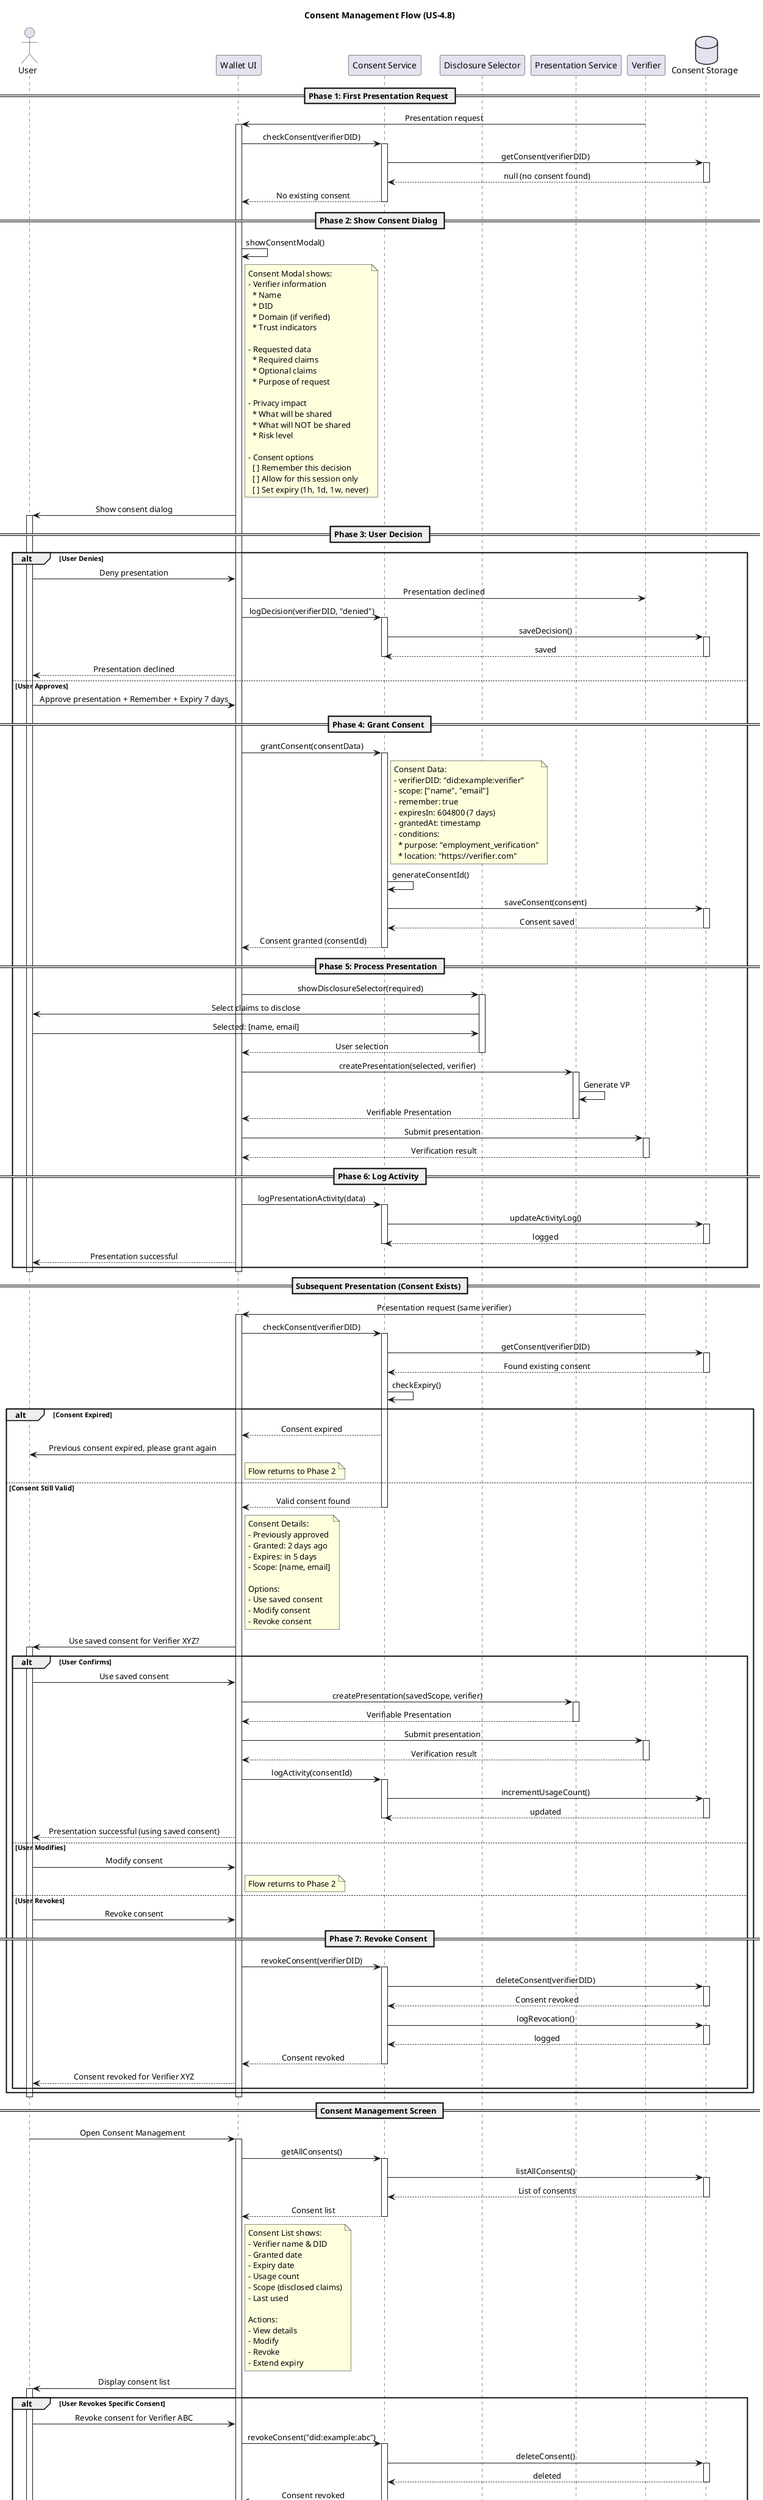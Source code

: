 @startuml Consent-Management-Flow
skinparam sequenceMessageAlign center
title Consent Management Flow (US-4.8)

actor User as user
participant "Wallet UI" as ui
participant "Consent Service" as consent
participant "Disclosure Selector" as disclosure
participant "Presentation Service" as present
participant "Verifier" as verifier
database "Consent Storage" as storage

== Phase 1: First Presentation Request ==

verifier -> ui: Presentation request
activate ui

ui -> consent: checkConsent(verifierDID)
activate consent
consent -> storage: getConsent(verifierDID)
activate storage
storage --> consent: null (no consent found)
deactivate storage

consent --> ui: No existing consent
deactivate consent

== Phase 2: Show Consent Dialog ==

ui -> ui: showConsentModal()

note right of ui
  Consent Modal shows:
  - Verifier information
    * Name
    * DID
    * Domain (if verified)
    * Trust indicators
  
  - Requested data
    * Required claims
    * Optional claims
    * Purpose of request
  
  - Privacy impact
    * What will be shared
    * What will NOT be shared
    * Risk level
  
  - Consent options
    [ ] Remember this decision
    [ ] Allow for this session only
    [ ] Set expiry (1h, 1d, 1w, never)
end note

ui -> user: Show consent dialog
activate user

== Phase 3: User Decision ==

alt User Denies
    user -> ui: Deny presentation
    ui -> verifier: Presentation declined
    ui -> consent: logDecision(verifierDID, "denied")
    activate consent
    consent -> storage: saveDecision()
    activate storage
    storage --> consent: saved
    deactivate storage
    deactivate consent
    ui --> user: Presentation declined
else User Approves
    user -> ui: Approve presentation + Remember + Expiry 7 days
    
    == Phase 4: Grant Consent ==
    ui -> consent: grantConsent(consentData)
    activate consent
    
    note right of consent
      Consent Data:
      - verifierDID: "did:example:verifier"
      - scope: ["name", "email"]
      - remember: true
      - expiresIn: 604800 (7 days)
      - grantedAt: timestamp
      - conditions:
        * purpose: "employment_verification"
        * location: "https://verifier.com"
    end note
    
    consent -> consent: generateConsentId()
    consent -> storage: saveConsent(consent)
    activate storage
    storage --> consent: Consent saved
    deactivate storage
    
    consent --> ui: Consent granted (consentId)
    deactivate consent
    
    == Phase 5: Process Presentation ==
    ui -> disclosure: showDisclosureSelector(required)
    activate disclosure
    disclosure -> user: Select claims to disclose
    user -> disclosure: Selected: [name, email]
    disclosure --> ui: User selection
    deactivate disclosure
    
    ui -> present: createPresentation(selected, verifier)
    activate present
    present -> present: Generate VP
    present --> ui: Verifiable Presentation
    deactivate present
    
    ui -> verifier: Submit presentation
    activate verifier
    verifier --> ui: Verification result
    deactivate verifier
    
    == Phase 6: Log Activity ==
    ui -> consent: logPresentationActivity(data)
    activate consent
    consent -> storage: updateActivityLog()
    activate storage
    storage --> consent: logged
    deactivate storage
    deactivate consent
    
    ui --> user: Presentation successful
end

deactivate user
deactivate ui

== Subsequent Presentation (Consent Exists) ==

verifier -> ui: Presentation request (same verifier)
activate ui

ui -> consent: checkConsent(verifierDID)
activate consent
consent -> storage: getConsent(verifierDID)
activate storage
storage --> consent: Found existing consent
deactivate storage

consent -> consent: checkExpiry()

alt Consent Expired
    consent --> ui: Consent expired
    ui -> user: Previous consent expired, please grant again
    note right of ui
      Flow returns to Phase 2
    end note
else Consent Still Valid
    consent --> ui: Valid consent found
    deactivate consent
    
    note right of ui
      Consent Details:
      - Previously approved
      - Granted: 2 days ago
      - Expires: in 5 days
      - Scope: [name, email]
      
      Options:
      - Use saved consent
      - Modify consent
      - Revoke consent
    end note
    
    ui -> user: Use saved consent for Verifier XYZ?
    activate user
    
    alt User Confirms
        user -> ui: Use saved consent
        
        ui -> present: createPresentation(savedScope, verifier)
        activate present
        present --> ui: Verifiable Presentation
        deactivate present
        
        ui -> verifier: Submit presentation
        activate verifier
        verifier --> ui: Verification result
        deactivate verifier
        
        ui -> consent: logActivity(consentId)
        activate consent
        consent -> storage: incrementUsageCount()
        activate storage
        storage --> consent: updated
        deactivate storage
        deactivate consent
        
        ui --> user: Presentation successful (using saved consent)
    else User Modifies
        user -> ui: Modify consent
        note right of ui
          Flow returns to Phase 2
        end note
    else User Revokes
        user -> ui: Revoke consent
        
        == Phase 7: Revoke Consent ==
        ui -> consent: revokeConsent(verifierDID)
        activate consent
        
        consent -> storage: deleteConsent(verifierDID)
        activate storage
        storage --> consent: Consent revoked
        deactivate storage
        
        consent -> storage: logRevocation()
        activate storage
        storage --> consent: logged
        deactivate storage
        
        consent --> ui: Consent revoked
        deactivate consent
        
        ui --> user: Consent revoked for Verifier XYZ
    end
end

deactivate user
deactivate ui

== Consent Management Screen ==

user -> ui: Open Consent Management
activate ui

ui -> consent: getAllConsents()
activate consent
consent -> storage: listAllConsents()
activate storage
storage --> consent: List of consents
deactivate storage
consent --> ui: Consent list
deactivate consent

note right of ui
  Consent List shows:
  - Verifier name & DID
  - Granted date
  - Expiry date
  - Usage count
  - Scope (disclosed claims)
  - Last used
  
  Actions:
  - View details
  - Modify
  - Revoke
  - Extend expiry
end note

ui -> user: Display consent list
activate user

alt User Revokes Specific Consent
    user -> ui: Revoke consent for Verifier ABC
    ui -> consent: revokeConsent("did:example:abc")
    activate consent
    consent -> storage: deleteConsent()
    activate storage
    storage --> consent: deleted
    deactivate storage
    consent --> ui: Consent revoked
    deactivate consent
    ui --> user: Consent revoked
else User Extends Expiry
    user -> ui: Extend expiry to 30 days
    ui -> consent: updateExpiry(consentId, 30 days)
    activate consent
    consent -> storage: updateConsent()
    activate storage
    storage --> consent: updated
    deactivate storage
    consent --> ui: Expiry extended
    deactivate consent
    ui --> user: Expiry extended to 30 days
end

deactivate user
deactivate ui

note over user, storage
  Consent Management Features:
  - Per-verifier consent settings
  - Remember consent option
  - Configurable expiry
  - Consent revocation
  - Usage tracking
  - Audit trail
  - Privacy-preserving (no PII in logs)
  - GDPR compliant
end note

@enduml
